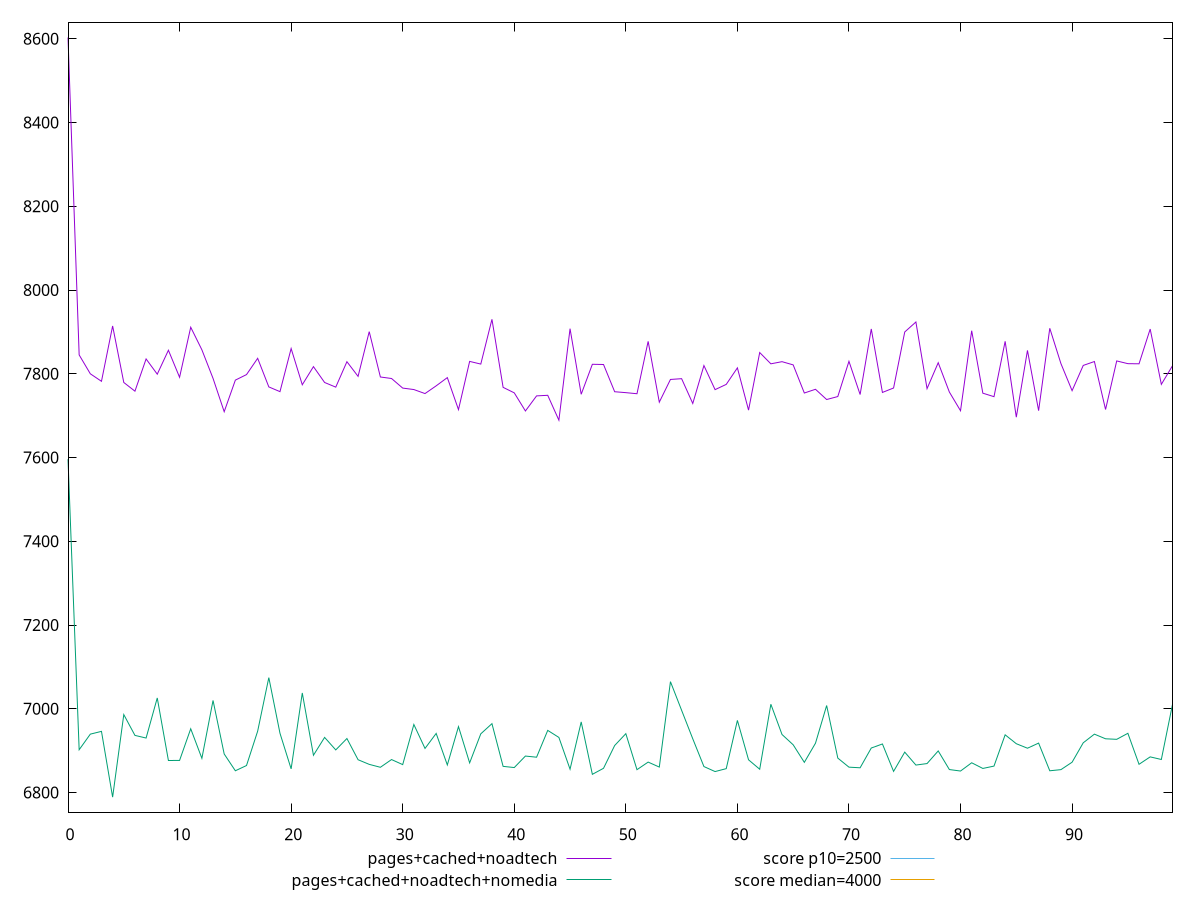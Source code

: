 reset

$pagesCachedNoadtech <<EOF
0 8603.185999999998
1 7845.129750000001
2 7800.0275999999985
3 7782.10555
4 7914.270050000003
5 7779.301950000001
6 7758.519
7 7835.4924999999985
8 7799.088
9 7856.277258997121
10 7791.680000000001
11 7911.238800000001
12 7857.319500000001
13 7789.094649999999
14 7709.485500000001
15 7784.905999999999
16 7798.111499999998
17 7836.991399999998
18 7768.702849999999
19 7757.3935
20 7860.347850000004
21 7773.802700000001
22 7817.1335
23 7779.27755
24 7768.161899999999
25 7828.9176
26 7793.887000000001
27 7900.743350000002
28 7792.388000000003
29 7788.78845
30 7765.899
31 7762.407000000001
32 7752.800099999998
33 7771.23725
34 7790.925499999998
35 7714.482499999997
36 7829.618649999999
37 7823.237499999997
38 7930.1590000000015
39 7767.660631710281
40 7754.5031500000005
41 7711.224500000002
42 7747.26895
43 7748.663999999999
44 7689.241499999999
45 7907.737749999999
46 7751.091999999997
47 7822.718499999999
48 7822.211700000001
49 7757.203000000001
50 7754.998725137443
51 7752.40955
52 7877.516500000002
53 7732.221500000001
54 7786.518
55 7788.352499999997
56 7729.125999999998
57 7819.711191155469
58 7762.172300000002
59 7774.731999999998
60 7814.1759999999995
61 7713.258
62 7850.812550000001
63 7823.847299999999
64 7828.961449999996
65 7821.301749999999
66 7754.130950000001
67 7763.0298
68 7738.5650000000005
69 7745.697500000004
70 7829.8255
71 7750.5048
72 7907.162800000003
73 7755.495350000001
74 7766.124200000001
75 7899.861778438164
76 7923.757250000001
77 7764.5951
78 7826.475899999999
79 7756.446749999999
80 7711.821000000002
81 7902.9070999999985
82 7753.728850000001
83 7745.393999999999
84 7877.593050000001
85 7696.3674999999985
86 7855.8775000000005
87 7712.042499999999
88 7908.71495
89 7824.3592
90 7759.68345
91 7820.0076500000005
92 7829.3103999999985
93 7714.7065
94 7830.73085
95 7824.227900000002
96 7823.8632
97 7906.848100000003
98 7774.79855
99 7819.2384999999995
EOF

$pagesCachedNoadtechNomedia <<EOF
0 7596.117499999999
1 6902.19445
2 6939.450050000001
3 6946.0705
4 6788.971499999998
5 6986.116499999997
6 6936.4659999999985
7 6930.126999999999
8 7025.885200000001
9 6876.5094500000005
10 6876.6515
11 6952.27535
12 6881.690050000001
13 7019.947550000001
14 6892.064699999999
15 6851.963000000002
16 6864.5052
17 6946.557999999999
18 7074.466799999998
19 6941.517900000001
20 6856.51155
21 7037.7485000000015
22 6889.014499999999
23 6931.651500000002
24 6901.784400000001
25 6928.972149999999
26 6878.347000000002
27 6867.265599999999
28 6860.2983
29 6878.743049999999
30 6866.675249999999
31 6962.483
32 6905.3045
33 6941.1675000000005
34 6865.853350000001
35 6957.4232999999995
36 6870.798250000001
37 6940.188300000001
38 6964.467100000001
39 6862.50195
40 6859.6582
41 6887.103499999999
42 6884.3571
43 6948.398799999999
44 6931.6
45 6855.718349999999
46 6968.5915
47 6843.4594
48 6857.890499999998
49 6912.317499999999
50 6940.564900000001
51 6854.5923
52 6872.676950000001
53 6860.821799999998
54 7064.798749999998
55 6996.382099999999
56 6928.348999999998
57 6862.046899999999
58 6850.094300000001
59 6857.04415
60 6972.2615000000005
61 6878.1541
62 6855.6576000000005
63 7010.886999999999
64 6938.596850000001
65 6914.015499999999
66 6872.101700000001
67 6917.82065
68 7007.831299999998
69 6882.254999999999
70 6860.6026521750755
71 6859.0998
72 6906.300500000001
73 6915.965250000001
74 6850.533800000001
75 6896.490000000001
76 6865.599900000001
77 6869.188000000001
78 6899.342999999999
79 6854.877399999999
80 6851.32835
81 6871.062900000001
82 6857.526300000001
83 6863.146200000001
84 6937.8234999999995
85 6916.5635
86 6905.8415
87 6918.046600000001
88 6851.94755
89 6854.676749999999
90 6872.3928
91 6918.805199999999
92 6939.418000000001
93 6928.35195
94 6927.07855
95 6941.4292000000005
96 6867.4256000000005
97 6885.1341
98 6878.927500000001
99 7010.478999999999
EOF

set key outside below
set xrange [0:99]
set yrange [6752.687209999998:8639.470289999997]
set trange [6752.687209999998:8639.470289999997]
set terminal svg size 640, 520 enhanced background rgb 'white'
set output "report_00026_2021-02-22T21:38:55.199Z/largest-contentful-paint/comparison/line/2_vs_3.svg"

plot $pagesCachedNoadtech title "pages+cached+noadtech" with line, \
     $pagesCachedNoadtechNomedia title "pages+cached+noadtech+nomedia" with line, \
     2500 title "score p10=2500", \
     4000 title "score median=4000"

reset

